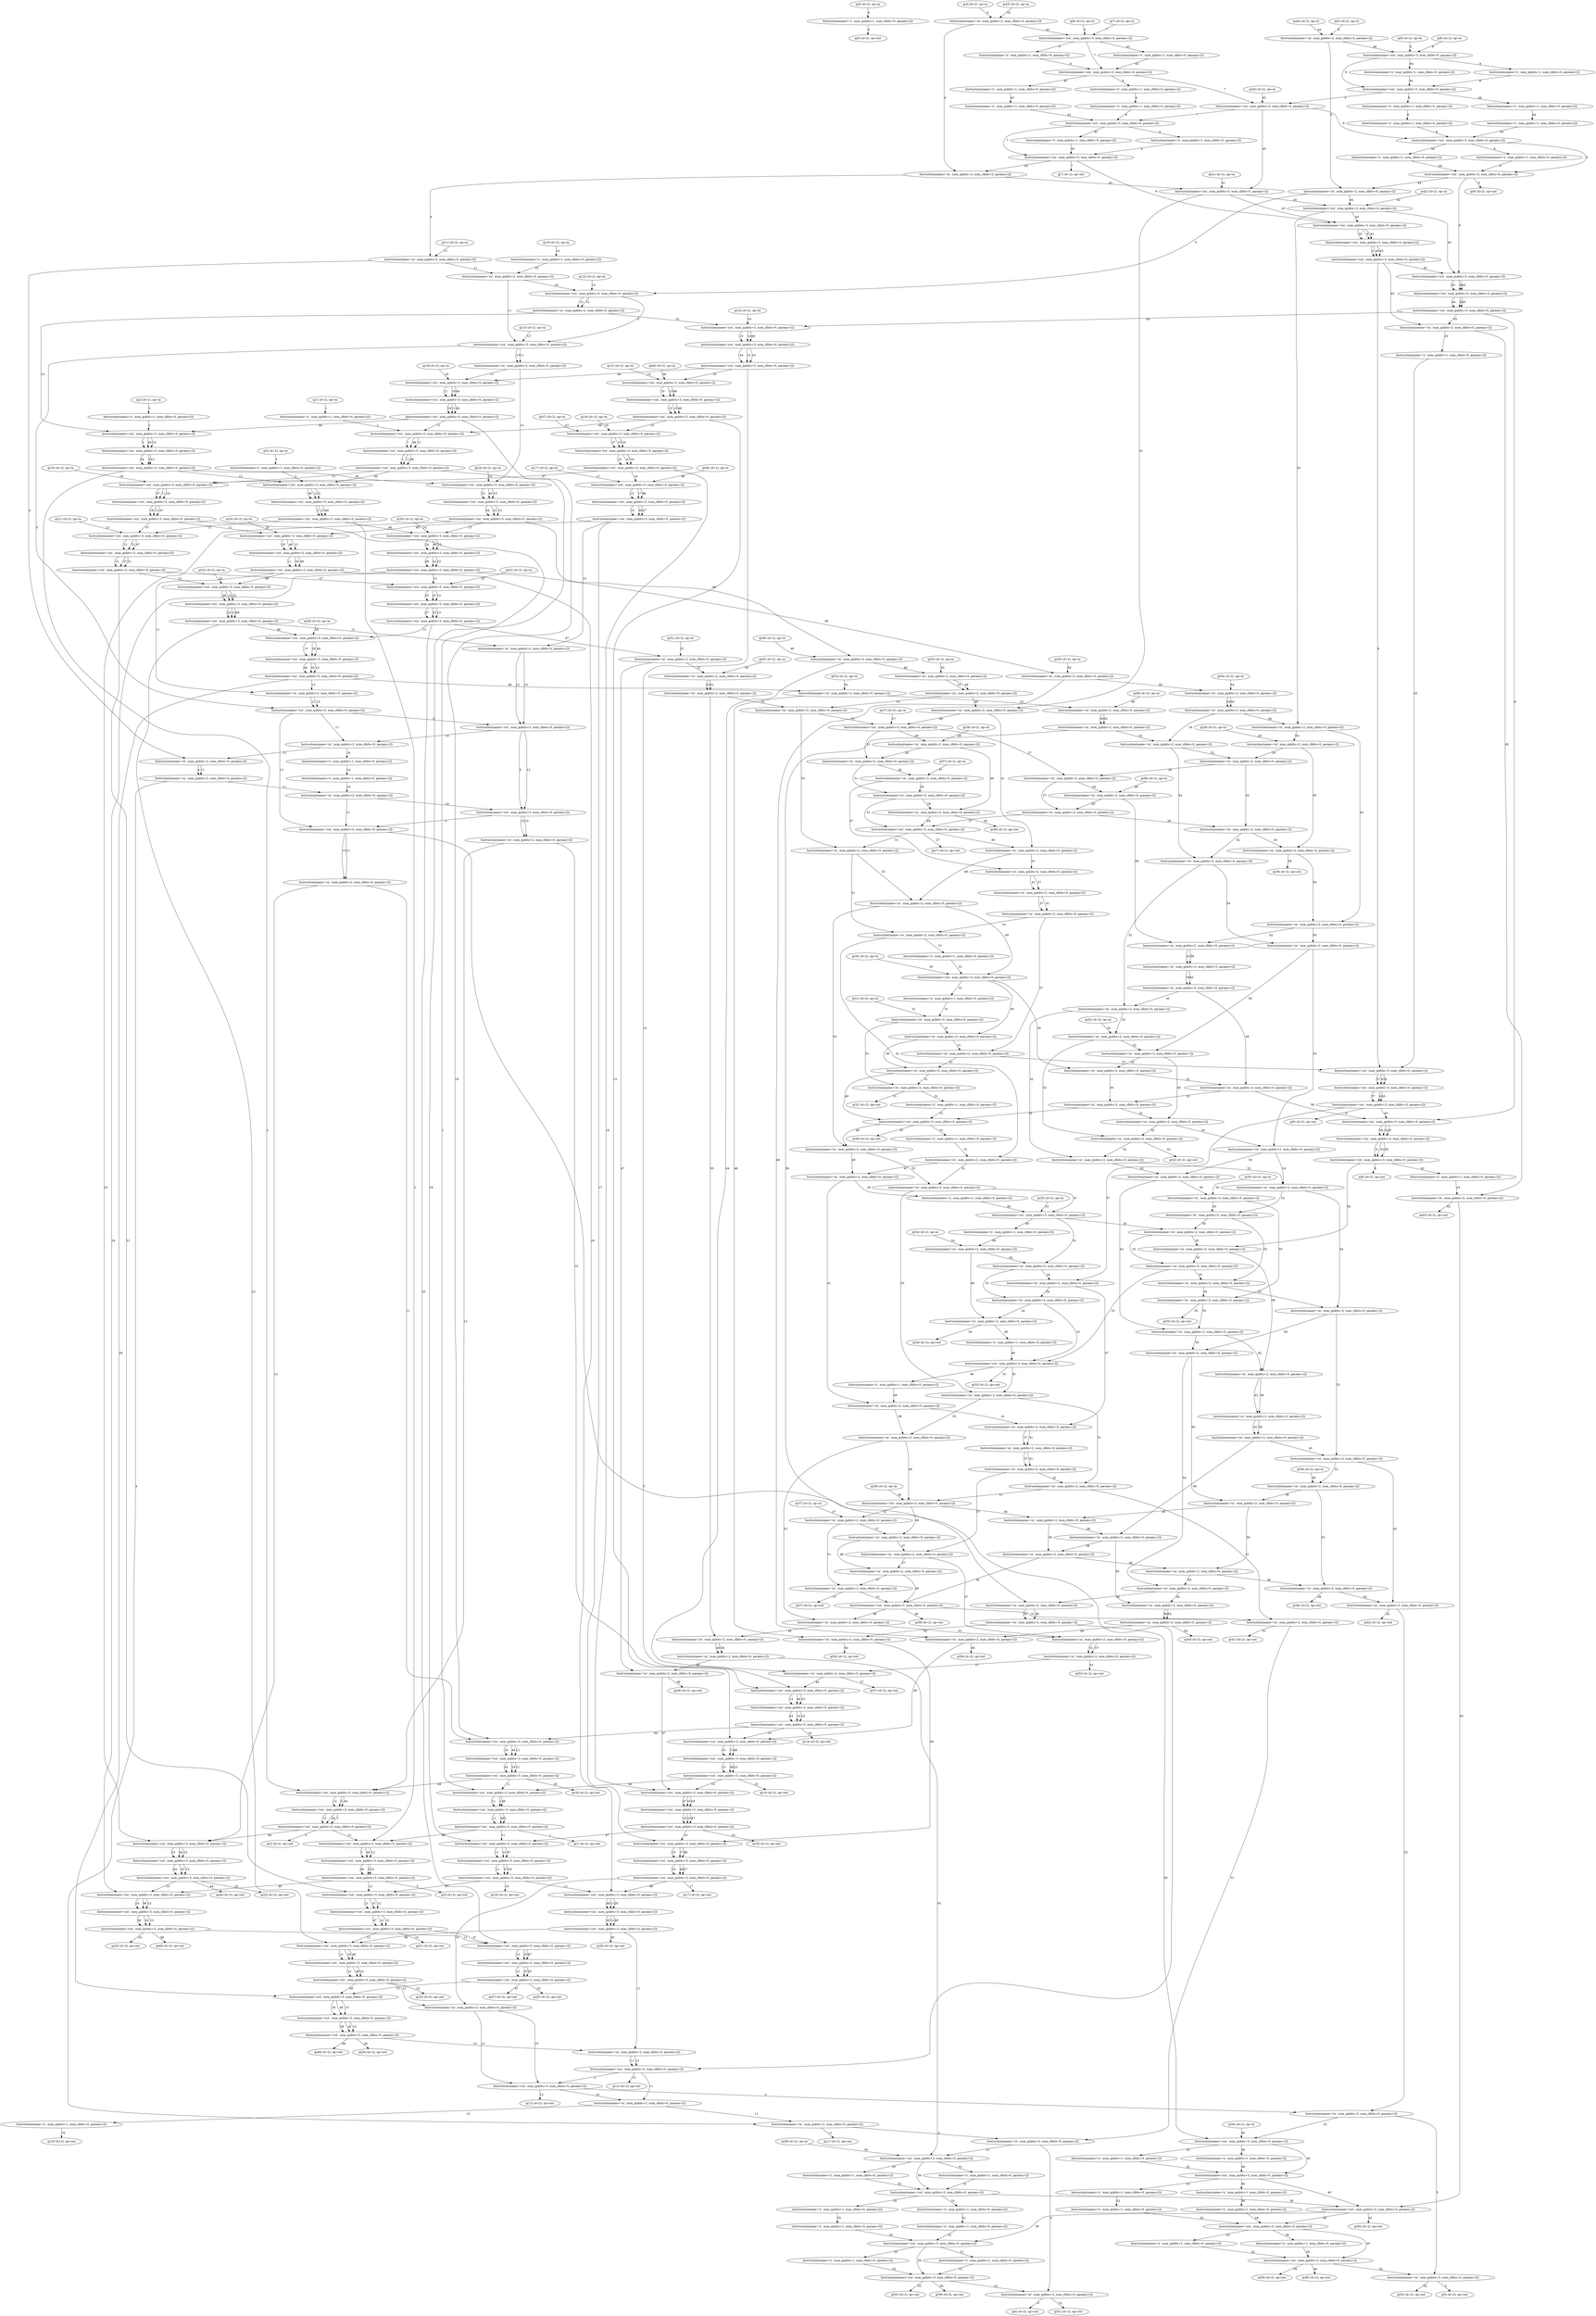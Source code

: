 digraph G {
0 [label="q(0) (d=2), op=in", qubits="0", matrix="None", ancilla=false];
1 [label="q(1) (d=2), op=in", qubits="1", matrix="None", ancilla=false];
2 [label="q(2) (d=2), op=in", qubits="2", matrix="None", ancilla=false];
3 [label="q(3) (d=2), op=in", qubits="3", matrix="None", ancilla=false];
4 [label="q(4) (d=2), op=in", qubits="4", matrix="None", ancilla=false];
5 [label="q(5) (d=2), op=in", qubits="5", matrix="None", ancilla=false];
6 [label="q(6) (d=2), op=in", qubits="6", matrix="None", ancilla=true];
7 [label="q(7) (d=2), op=in", qubits="7", matrix="None", ancilla=false];
8 [label="q(8) (d=2), op=in", qubits="8", matrix="None", ancilla=true];
9 [label="q(9) (d=2), op=in", qubits="9", matrix="None", ancilla=false];
10 [label="q(10) (d=2), op=in", qubits="10", matrix="None", ancilla=false];
11 [label="q(11) (d=2), op=in", qubits="11", matrix="None", ancilla=false];
12 [label="q(12) (d=2), op=in", qubits="12", matrix="None", ancilla=false];
13 [label="q(13) (d=2), op=in", qubits="13", matrix="None", ancilla=false];
14 [label="q(14) (d=2), op=in", qubits="14", matrix="None", ancilla=false];
15 [label="q(15) (d=2), op=in", qubits="15", matrix="None", ancilla=false];
16 [label="q(16) (d=2), op=in", qubits="16", matrix="None", ancilla=false];
17 [label="q(17) (d=2), op=in", qubits="17", matrix="None", ancilla=false];
18 [label="q(18) (d=2), op=in", qubits="18", matrix="None", ancilla=false];
19 [label="q(19) (d=2), op=in", qubits="19", matrix="None", ancilla=false];
20 [label="q(20) (d=2), op=in", qubits="20", matrix="None", ancilla=false];
21 [label="q(21) (d=2), op=in", qubits="21", matrix="None", ancilla=false];
22 [label="q(22) (d=2), op=in", qubits="22", matrix="None", ancilla=false];
23 [label="q(23) (d=2), op=in", qubits="23", matrix="None", ancilla=false];
24 [label="q(24) (d=2), op=in", qubits="24", matrix="None", ancilla=false];
25 [label="q(25) (d=2), op=in", qubits="25", matrix="None", ancilla=false];
26 [label="q(26) (d=2), op=in", qubits="26", matrix="None", ancilla=false];
27 [label="q(27) (d=2), op=in", qubits="27", matrix="None", ancilla=false];
28 [label="q(28) (d=2), op=in", qubits="28", matrix="None", ancilla=false];
29 [label="q(29) (d=2), op=in", qubits="29", matrix="None", ancilla=false];
30 [label="q(30) (d=2), op=in", qubits="30", matrix="None", ancilla=false];
31 [label="q(31) (d=2), op=in", qubits="31", matrix="None", ancilla=false];
32 [label="q(32) (d=2), op=in", qubits="32", matrix="None", ancilla=false];
33 [label="q(33) (d=2), op=in", qubits="33", matrix="None", ancilla=false];
34 [label="q(34) (d=2), op=in", qubits="34", matrix="None", ancilla=false];
35 [label="q(35) (d=2), op=in", qubits="35", matrix="None", ancilla=false];
36 [label="q(36) (d=2), op=in", qubits="36", matrix="None", ancilla=false];
37 [label="q(37) (d=2), op=in", qubits="37", matrix="None", ancilla=false];
38 [label="q(38) (d=2), op=in", qubits="38", matrix="None", ancilla=false];
39 [label="q(39) (d=2), op=in", qubits="39", matrix="None", ancilla=false];
40 [label="q(40) (d=2), op=in", qubits="40", matrix="None", ancilla=false];
41 [label="q(41) (d=2), op=in", qubits="41", matrix="None", ancilla=true];
42 [label="q(42) (d=2), op=in", qubits="42", matrix="None", ancilla=true];
43 [label="q(43) (d=2), op=in", qubits="43", matrix="None", ancilla=true];
44 [label="q(44) (d=2), op=in", qubits="44", matrix="None", ancilla=true];
45 [label="q(45) (d=2), op=in", qubits="45", matrix="None", ancilla=true];
46 [label="q(46) (d=2), op=in", qubits="46", matrix="None", ancilla=true];
47 [label="q(47) (d=2), op=in", qubits="47", matrix="None", ancilla=true];
48 [label="q(48) (d=2), op=in", qubits="48", matrix="None", ancilla=true];
49 [label="q(49) (d=2), op=in", qubits="49", matrix="None", ancilla=true];
50 [label="q(50) (d=2), op=in", qubits="50", matrix="None", ancilla=true];
51 [label="q(51) (d=2), op=in", qubits="51", matrix="None", ancilla=true];
52 [label="q(52) (d=2), op=in", qubits="52", matrix="None", ancilla=true];
53 [label="q(53) (d=2), op=in", qubits="53", matrix="None", ancilla=true];
54 [label="q(54) (d=2), op=in", qubits="54", matrix="None", ancilla=true];
55 [label="q(55) (d=2), op=in", qubits="55", matrix="None", ancilla=true];
56 [label="q(56) (d=2), op=in", qubits="56", matrix="None", ancilla=true];
57 [label="q(57) (d=2), op=in", qubits="57", matrix="None", ancilla=true];
58 [label="q(58) (d=2), op=in", qubits="58", matrix="None", ancilla=true];
59 [label="Instruction(name='x', num_qubits=1, num_clbits=0, params=[])", qubits="0", matrix="[[0, 1], [1, 0]]"];
60 [label="Instruction(name='x', num_qubits=1, num_clbits=0, params=[])", qubits="1", matrix="[[0, 1], [1, 0]]"];
61 [label="Instruction(name='x', num_qubits=1, num_clbits=0, params=[])", qubits="2", matrix="[[0, 1], [1, 0]]"];
62 [label="Instruction(name='x', num_qubits=1, num_clbits=0, params=[])", qubits="3", matrix="[[0, 1], [1, 0]]"];
63 [label="Instruction(name='x', num_qubits=1, num_clbits=0, params=[])", qubits="10", matrix="[[0, 1], [1, 0]]"];
64 [label="Instruction(name='cx', num_qubits=2, num_clbits=0, params=[])", qubits="4,43", matrix="[[0, 1], [1, 0]]"];
65 [label="Instruction(name='ccx', num_qubits=3, num_clbits=0, params=[])", qubits="43,6,7", matrix="[[0, 1], [1, 0]]"];
66 [label="Instruction(name='x', num_qubits=1, num_clbits=0, params=[])", qubits="43", matrix="[[0, 1], [1, 0]]"];
67 [label="Instruction(name='x', num_qubits=1, num_clbits=0, params=[])", qubits="6", matrix="[[0, 1], [1, 0]]"];
68 [label="Instruction(name='ccx', num_qubits=3, num_clbits=0, params=[])", qubits="43,6,7", matrix="[[0, 1], [1, 0]]"];
69 [label="Instruction(name='x', num_qubits=1, num_clbits=0, params=[])", qubits="43", matrix="[[0, 1], [1, 0]]"];
70 [label="Instruction(name='x', num_qubits=1, num_clbits=0, params=[])", qubits="43", matrix="[[0, 1], [1, 0]]"];
71 [label="Instruction(name='x', num_qubits=1, num_clbits=0, params=[])", qubits="6", matrix="[[0, 1], [1, 0]]"];
72 [label="Instruction(name='x', num_qubits=1, num_clbits=0, params=[])", qubits="6", matrix="[[0, 1], [1, 0]]"];
73 [label="Instruction(name='cx', num_qubits=2, num_clbits=0, params=[])", qubits="5,44", matrix="[[0, 1], [1, 0]]"];
74 [label="Instruction(name='ccx', num_qubits=3, num_clbits=0, params=[])", qubits="44,8,9", matrix="[[0, 1], [1, 0]]"];
75 [label="Instruction(name='x', num_qubits=1, num_clbits=0, params=[])", qubits="44", matrix="[[0, 1], [1, 0]]"];
76 [label="Instruction(name='x', num_qubits=1, num_clbits=0, params=[])", qubits="8", matrix="[[0, 1], [1, 0]]"];
77 [label="Instruction(name='ccx', num_qubits=3, num_clbits=0, params=[])", qubits="44,8,9", matrix="[[0, 1], [1, 0]]"];
78 [label="Instruction(name='x', num_qubits=1, num_clbits=0, params=[])", qubits="44", matrix="[[0, 1], [1, 0]]"];
79 [label="Instruction(name='x', num_qubits=1, num_clbits=0, params=[])", qubits="44", matrix="[[0, 1], [1, 0]]"];
80 [label="Instruction(name='x', num_qubits=1, num_clbits=0, params=[])", qubits="8", matrix="[[0, 1], [1, 0]]"];
81 [label="Instruction(name='x', num_qubits=1, num_clbits=0, params=[])", qubits="8", matrix="[[0, 1], [1, 0]]"];
82 [label="Instruction(name='ccx', num_qubits=3, num_clbits=0, params=[])", qubits="7,9,45", matrix="[[0, 1], [1, 0]]"];
83 [label="Instruction(name='ccx', num_qubits=3, num_clbits=0, params=[])", qubits="43,6,7", matrix="[[0, 1], [1, 0]]"];
84 [label="Instruction(name='x', num_qubits=1, num_clbits=0, params=[])", qubits="43", matrix="[[0, 1], [1, 0]]"];
85 [label="Instruction(name='ccx', num_qubits=3, num_clbits=0, params=[])", qubits="44,8,9", matrix="[[0, 1], [1, 0]]"];
86 [label="Instruction(name='x', num_qubits=1, num_clbits=0, params=[])", qubits="44", matrix="[[0, 1], [1, 0]]"];
87 [label="Instruction(name='x', num_qubits=1, num_clbits=0, params=[])", qubits="6", matrix="[[0, 1], [1, 0]]"];
88 [label="Instruction(name='ccx', num_qubits=3, num_clbits=0, params=[])", qubits="43,6,7", matrix="[[0, 1], [1, 0]]"];
89 [label="Instruction(name='cx', num_qubits=2, num_clbits=0, params=[])", qubits="4,43", matrix="[[0, 1], [1, 0]]"];
90 [label="Instruction(name='cx', num_qubits=2, num_clbits=0, params=[])", qubits="4,11", matrix="[[0, 1], [1, 0]]"];
91 [label="Instruction(name='cx', num_qubits=2, num_clbits=0, params=[])", qubits="11,10", matrix="[[0, 1], [1, 0]]"];
92 [label="Instruction(name='ccx', num_qubits=3, num_clbits=0, params=[])", qubits="45,41,43", matrix="[[0, 1], [1, 0]]"];
93 [label="Instruction(name='x', num_qubits=1, num_clbits=0, params=[])", qubits="8", matrix="[[0, 1], [1, 0]]"];
94 [label="Instruction(name='ccx', num_qubits=3, num_clbits=0, params=[])", qubits="44,8,9", matrix="[[0, 1], [1, 0]]"];
95 [label="Instruction(name='cx', num_qubits=2, num_clbits=0, params=[])", qubits="5,44", matrix="[[0, 1], [1, 0]]"];
96 [label="Instruction(name='ccx', num_qubits=3, num_clbits=0, params=[])", qubits="45,42,44", matrix="[[0, 1], [1, 0]]"];
97 [label="Instruction(name='ccx', num_qubits=3, num_clbits=0, params=[])", qubits="45,43,6", matrix="[[0, 1], [1, 0]]"];
98 [label="Instruction(name='ccx', num_qubits=3, num_clbits=0, params=[])", qubits="45,6,43", matrix="[[0, 1], [1, 0]]"];
99 [label="Instruction(name='ccx', num_qubits=3, num_clbits=0, params=[])", qubits="45,43,6", matrix="[[0, 1], [1, 0]]"];
100 [label="Instruction(name='ccx', num_qubits=3, num_clbits=0, params=[])", qubits="45,44,8", matrix="[[0, 1], [1, 0]]"];
101 [label="Instruction(name='ccx', num_qubits=3, num_clbits=0, params=[])", qubits="45,8,44", matrix="[[0, 1], [1, 0]]"];
102 [label="Instruction(name='ccx', num_qubits=3, num_clbits=0, params=[])", qubits="45,44,8", matrix="[[0, 1], [1, 0]]"];
103 [label="Instruction(name='cx', num_qubits=2, num_clbits=0, params=[])", qubits="45,43", matrix="[[0, 1], [1, 0]]"];
104 [label="Instruction(name='x', num_qubits=1, num_clbits=0, params=[])", qubits="43", matrix="[[0, 1], [1, 0]]"];
105 [label="Instruction(name='ccx', num_qubits=3, num_clbits=0, params=[])", qubits="5,10,12", matrix="[[0, 1], [1, 0]]"];
106 [label="Instruction(name='cx', num_qubits=2, num_clbits=0, params=[])", qubits="12,10", matrix="[[0, 1], [1, 0]]"];
107 [label="Instruction(name='ccx', num_qubits=3, num_clbits=0, params=[])", qubits="10,44,14", matrix="[[0, 1], [1, 0]]"];
108 [label="Instruction(name='ccx', num_qubits=3, num_clbits=0, params=[])", qubits="10,14,44", matrix="[[0, 1], [1, 0]]"];
109 [label="Instruction(name='ccx', num_qubits=3, num_clbits=0, params=[])", qubits="10,44,14", matrix="[[0, 1], [1, 0]]"];
110 [label="Instruction(name='ccx', num_qubits=3, num_clbits=0, params=[])", qubits="5,11,13", matrix="[[0, 1], [1, 0]]"];
111 [label="Instruction(name='cx', num_qubits=2, num_clbits=0, params=[])", qubits="13,11", matrix="[[0, 1], [1, 0]]"];
112 [label="Instruction(name='ccx', num_qubits=3, num_clbits=0, params=[])", qubits="11,44,18", matrix="[[0, 1], [1, 0]]"];
113 [label="Instruction(name='ccx', num_qubits=3, num_clbits=0, params=[])", qubits="11,18,44", matrix="[[0, 1], [1, 0]]"];
114 [label="Instruction(name='ccx', num_qubits=3, num_clbits=0, params=[])", qubits="11,44,18", matrix="[[0, 1], [1, 0]]"];
115 [label="Instruction(name='ccx', num_qubits=3, num_clbits=0, params=[])", qubits="12,44,2", matrix="[[0, 1], [1, 0]]"];
116 [label="Instruction(name='ccx', num_qubits=3, num_clbits=0, params=[])", qubits="12,2,44", matrix="[[0, 1], [1, 0]]"];
117 [label="Instruction(name='ccx', num_qubits=3, num_clbits=0, params=[])", qubits="12,44,2", matrix="[[0, 1], [1, 0]]"];
118 [label="Instruction(name='ccx', num_qubits=3, num_clbits=0, params=[])", qubits="13,44,23", matrix="[[0, 1], [1, 0]]"];
119 [label="Instruction(name='ccx', num_qubits=3, num_clbits=0, params=[])", qubits="13,23,44", matrix="[[0, 1], [1, 0]]"];
120 [label="Instruction(name='ccx', num_qubits=3, num_clbits=0, params=[])", qubits="13,44,23", matrix="[[0, 1], [1, 0]]"];
121 [label="Instruction(name='ccx', num_qubits=3, num_clbits=0, params=[])", qubits="10,46,15", matrix="[[0, 1], [1, 0]]"];
122 [label="Instruction(name='ccx', num_qubits=3, num_clbits=0, params=[])", qubits="10,15,46", matrix="[[0, 1], [1, 0]]"];
123 [label="Instruction(name='ccx', num_qubits=3, num_clbits=0, params=[])", qubits="10,46,15", matrix="[[0, 1], [1, 0]]"];
124 [label="Instruction(name='ccx', num_qubits=3, num_clbits=0, params=[])", qubits="11,46,1", matrix="[[0, 1], [1, 0]]"];
125 [label="Instruction(name='ccx', num_qubits=3, num_clbits=0, params=[])", qubits="11,1,46", matrix="[[0, 1], [1, 0]]"];
126 [label="Instruction(name='ccx', num_qubits=3, num_clbits=0, params=[])", qubits="11,46,1", matrix="[[0, 1], [1, 0]]"];
127 [label="Instruction(name='ccx', num_qubits=3, num_clbits=0, params=[])", qubits="12,46,3", matrix="[[0, 1], [1, 0]]"];
128 [label="Instruction(name='ccx', num_qubits=3, num_clbits=0, params=[])", qubits="12,3,46", matrix="[[0, 1], [1, 0]]"];
129 [label="Instruction(name='ccx', num_qubits=3, num_clbits=0, params=[])", qubits="12,46,3", matrix="[[0, 1], [1, 0]]"];
130 [label="Instruction(name='ccx', num_qubits=3, num_clbits=0, params=[])", qubits="13,46,24", matrix="[[0, 1], [1, 0]]"];
131 [label="Instruction(name='ccx', num_qubits=3, num_clbits=0, params=[])", qubits="13,24,46", matrix="[[0, 1], [1, 0]]"];
132 [label="Instruction(name='ccx', num_qubits=3, num_clbits=0, params=[])", qubits="13,46,24", matrix="[[0, 1], [1, 0]]"];
133 [label="Instruction(name='ccx', num_qubits=3, num_clbits=0, params=[])", qubits="10,47,16", matrix="[[0, 1], [1, 0]]"];
134 [label="Instruction(name='ccx', num_qubits=3, num_clbits=0, params=[])", qubits="10,16,47", matrix="[[0, 1], [1, 0]]"];
135 [label="Instruction(name='ccx', num_qubits=3, num_clbits=0, params=[])", qubits="10,47,16", matrix="[[0, 1], [1, 0]]"];
136 [label="Instruction(name='ccx', num_qubits=3, num_clbits=0, params=[])", qubits="11,47,19", matrix="[[0, 1], [1, 0]]"];
137 [label="Instruction(name='ccx', num_qubits=3, num_clbits=0, params=[])", qubits="11,19,47", matrix="[[0, 1], [1, 0]]"];
138 [label="Instruction(name='ccx', num_qubits=3, num_clbits=0, params=[])", qubits="11,47,19", matrix="[[0, 1], [1, 0]]"];
139 [label="Instruction(name='ccx', num_qubits=3, num_clbits=0, params=[])", qubits="12,47,21", matrix="[[0, 1], [1, 0]]"];
140 [label="Instruction(name='ccx', num_qubits=3, num_clbits=0, params=[])", qubits="12,21,47", matrix="[[0, 1], [1, 0]]"];
141 [label="Instruction(name='ccx', num_qubits=3, num_clbits=0, params=[])", qubits="12,47,21", matrix="[[0, 1], [1, 0]]"];
142 [label="Instruction(name='ccx', num_qubits=3, num_clbits=0, params=[])", qubits="13,47,25", matrix="[[0, 1], [1, 0]]"];
143 [label="Instruction(name='ccx', num_qubits=3, num_clbits=0, params=[])", qubits="13,25,47", matrix="[[0, 1], [1, 0]]"];
144 [label="Instruction(name='ccx', num_qubits=3, num_clbits=0, params=[])", qubits="13,47,25", matrix="[[0, 1], [1, 0]]"];
145 [label="Instruction(name='ccx', num_qubits=3, num_clbits=0, params=[])", qubits="10,48,17", matrix="[[0, 1], [1, 0]]"];
146 [label="Instruction(name='ccx', num_qubits=3, num_clbits=0, params=[])", qubits="10,17,48", matrix="[[0, 1], [1, 0]]"];
147 [label="Instruction(name='ccx', num_qubits=3, num_clbits=0, params=[])", qubits="10,48,17", matrix="[[0, 1], [1, 0]]"];
148 [label="Instruction(name='ccx', num_qubits=3, num_clbits=0, params=[])", qubits="11,48,20", matrix="[[0, 1], [1, 0]]"];
149 [label="Instruction(name='ccx', num_qubits=3, num_clbits=0, params=[])", qubits="11,20,48", matrix="[[0, 1], [1, 0]]"];
150 [label="Instruction(name='ccx', num_qubits=3, num_clbits=0, params=[])", qubits="11,48,20", matrix="[[0, 1], [1, 0]]"];
151 [label="Instruction(name='ccx', num_qubits=3, num_clbits=0, params=[])", qubits="12,48,22", matrix="[[0, 1], [1, 0]]"];
152 [label="Instruction(name='ccx', num_qubits=3, num_clbits=0, params=[])", qubits="12,22,48", matrix="[[0, 1], [1, 0]]"];
153 [label="Instruction(name='ccx', num_qubits=3, num_clbits=0, params=[])", qubits="12,48,22", matrix="[[0, 1], [1, 0]]"];
154 [label="Instruction(name='cx', num_qubits=2, num_clbits=0, params=[])", qubits="12,10", matrix="[[0, 1], [1, 0]]"];
155 [label="Instruction(name='ccx', num_qubits=3, num_clbits=0, params=[])", qubits="13,48,26", matrix="[[0, 1], [1, 0]]"];
156 [label="Instruction(name='ccx', num_qubits=3, num_clbits=0, params=[])", qubits="13,26,48", matrix="[[0, 1], [1, 0]]"];
157 [label="Instruction(name='ccx', num_qubits=3, num_clbits=0, params=[])", qubits="13,48,26", matrix="[[0, 1], [1, 0]]"];
158 [label="Instruction(name='cx', num_qubits=2, num_clbits=0, params=[])", qubits="13,11", matrix="[[0, 1], [1, 0]]"];
159 [label="Instruction(name='ccx', num_qubits=3, num_clbits=0, params=[])", qubits="5,11,13", matrix="[[0, 1], [1, 0]]"];
160 [label="Instruction(name='ccx', num_qubits=3, num_clbits=0, params=[])", qubits="5,10,12", matrix="[[0, 1], [1, 0]]"];
161 [label="Instruction(name='cx', num_qubits=2, num_clbits=0, params=[])", qubits="11,10", matrix="[[0, 1], [1, 0]]"];
162 [label="Instruction(name='x', num_qubits=1, num_clbits=0, params=[])", qubits="10", matrix="[[0, 1], [1, 0]]"];
163 [label="Instruction(name='x', num_qubits=1, num_clbits=0, params=[])", qubits="10", matrix="[[0, 1], [1, 0]]"];
164 [label="Instruction(name='cx', num_qubits=2, num_clbits=0, params=[])", qubits="4,11", matrix="[[0, 1], [1, 0]]"];
165 [label="Instruction(name='cx', num_qubits=2, num_clbits=0, params=[])", qubits="4,11", matrix="[[0, 1], [1, 0]]"];
166 [label="Instruction(name='cx', num_qubits=2, num_clbits=0, params=[])", qubits="11,10", matrix="[[0, 1], [1, 0]]"];
167 [label="Instruction(name='ccx', num_qubits=3, num_clbits=0, params=[])", qubits="5,10,12", matrix="[[0, 1], [1, 0]]"];
168 [label="Instruction(name='cx', num_qubits=2, num_clbits=0, params=[])", qubits="12,10", matrix="[[0, 1], [1, 0]]"];
169 [label="Instruction(name='ccx', num_qubits=3, num_clbits=0, params=[])", qubits="5,11,13", matrix="[[0, 1], [1, 0]]"];
170 [label="Instruction(name='cx', num_qubits=2, num_clbits=0, params=[])", qubits="13,11", matrix="[[0, 1], [1, 0]]"];
171 [label="Instruction(name='cx', num_qubits=2, num_clbits=0, params=[])", qubits="44,49", matrix="[[0, 1], [1, 0]]"];
172 [label="Instruction(name='cx', num_qubits=2, num_clbits=0, params=[])", qubits="46,50", matrix="[[0, 1], [1, 0]]"];
173 [label="Instruction(name='cx', num_qubits=2, num_clbits=0, params=[])", qubits="47,51", matrix="[[0, 1], [1, 0]]"];
174 [label="Instruction(name='cx', num_qubits=2, num_clbits=0, params=[])", qubits="48,52", matrix="[[0, 1], [1, 0]]"];
175 [label="Instruction(name='cx', num_qubits=2, num_clbits=0, params=[])", qubits="49,53", matrix="[[0, 1], [1, 0]]"];
176 [label="Instruction(name='cx', num_qubits=2, num_clbits=0, params=[])", qubits="53,49", matrix="[[0, 1], [1, 0]]"];
177 [label="Instruction(name='cx', num_qubits=2, num_clbits=0, params=[])", qubits="41,49", matrix="[[0, 1], [1, 0]]"];
178 [label="Instruction(name='cx', num_qubits=2, num_clbits=0, params=[])", qubits="50,54", matrix="[[0, 1], [1, 0]]"];
179 [label="Instruction(name='cx', num_qubits=2, num_clbits=0, params=[])", qubits="54,50", matrix="[[0, 1], [1, 0]]"];
180 [label="Instruction(name='cx', num_qubits=2, num_clbits=0, params=[])", qubits="42,50", matrix="[[0, 1], [1, 0]]"];
181 [label="Instruction(name='cx', num_qubits=2, num_clbits=0, params=[])", qubits="50,29", matrix="[[0, 1], [1, 0]]"];
182 [label="Instruction(name='cx', num_qubits=2, num_clbits=0, params=[])", qubits="51,55", matrix="[[0, 1], [1, 0]]"];
183 [label="Instruction(name='cx', num_qubits=2, num_clbits=0, params=[])", qubits="55,51", matrix="[[0, 1], [1, 0]]"];
184 [label="Instruction(name='cx', num_qubits=2, num_clbits=0, params=[])", qubits="53,51", matrix="[[0, 1], [1, 0]]"];
185 [label="Instruction(name='ccx', num_qubits=3, num_clbits=0, params=[])", qubits="49,51,27", matrix="[[0, 1], [1, 0]]"];
186 [label="Instruction(name='cx', num_qubits=2, num_clbits=0, params=[])", qubits="49,28", matrix="[[0, 1], [1, 0]]"];
187 [label="Instruction(name='cx', num_qubits=2, num_clbits=0, params=[])", qubits="51,28", matrix="[[0, 1], [1, 0]]"];
188 [label="Instruction(name='cx', num_qubits=2, num_clbits=0, params=[])", qubits="52,56", matrix="[[0, 1], [1, 0]]"];
189 [label="Instruction(name='cx', num_qubits=2, num_clbits=0, params=[])", qubits="56,52", matrix="[[0, 1], [1, 0]]"];
190 [label="Instruction(name='cx', num_qubits=2, num_clbits=0, params=[])", qubits="54,52", matrix="[[0, 1], [1, 0]]"];
191 [label="Instruction(name='cx', num_qubits=2, num_clbits=0, params=[])", qubits="52,29", matrix="[[0, 1], [1, 0]]"];
192 [label="Instruction(name='cx', num_qubits=2, num_clbits=0, params=[])", qubits="27,29", matrix="[[0, 1], [1, 0]]"];
193 [label="Instruction(name='cx', num_qubits=2, num_clbits=0, params=[])", qubits="28,57", matrix="[[0, 1], [1, 0]]"];
194 [label="Instruction(name='cx', num_qubits=2, num_clbits=0, params=[])", qubits="51,28", matrix="[[0, 1], [1, 0]]"];
195 [label="Instruction(name='cx', num_qubits=2, num_clbits=0, params=[])", qubits="49,28", matrix="[[0, 1], [1, 0]]"];
196 [label="Instruction(name='cx', num_qubits=2, num_clbits=0, params=[])", qubits="29,58", matrix="[[0, 1], [1, 0]]"];
197 [label="Instruction(name='cx', num_qubits=2, num_clbits=0, params=[])", qubits="27,29", matrix="[[0, 1], [1, 0]]"];
198 [label="Instruction(name='ccx', num_qubits=3, num_clbits=0, params=[])", qubits="49,51,27", matrix="[[0, 1], [1, 0]]"];
199 [label="Instruction(name='cx', num_qubits=2, num_clbits=0, params=[])", qubits="41,49", matrix="[[0, 1], [1, 0]]"];
200 [label="Instruction(name='cx', num_qubits=2, num_clbits=0, params=[])", qubits="52,29", matrix="[[0, 1], [1, 0]]"];
201 [label="Instruction(name='cx', num_qubits=2, num_clbits=0, params=[])", qubits="50,29", matrix="[[0, 1], [1, 0]]"];
202 [label="Instruction(name='cx', num_qubits=2, num_clbits=0, params=[])", qubits="42,50", matrix="[[0, 1], [1, 0]]"];
203 [label="Instruction(name='cx', num_qubits=2, num_clbits=0, params=[])", qubits="53,51", matrix="[[0, 1], [1, 0]]"];
204 [label="Instruction(name='cx', num_qubits=2, num_clbits=0, params=[])", qubits="53,49", matrix="[[0, 1], [1, 0]]"];
205 [label="Instruction(name='cx', num_qubits=2, num_clbits=0, params=[])", qubits="54,52", matrix="[[0, 1], [1, 0]]"];
206 [label="Instruction(name='cx', num_qubits=2, num_clbits=0, params=[])", qubits="54,50", matrix="[[0, 1], [1, 0]]"];
207 [label="Instruction(name='cx', num_qubits=2, num_clbits=0, params=[])", qubits="57,41", matrix="[[0, 1], [1, 0]]"];
208 [label="Instruction(name='cx', num_qubits=2, num_clbits=0, params=[])", qubits="41,57", matrix="[[0, 1], [1, 0]]"];
209 [label="Instruction(name='cx', num_qubits=2, num_clbits=0, params=[])", qubits="57,41", matrix="[[0, 1], [1, 0]]"];
210 [label="Instruction(name='cx', num_qubits=2, num_clbits=0, params=[])", qubits="41,51", matrix="[[0, 1], [1, 0]]"];
211 [label="Instruction(name='x', num_qubits=1, num_clbits=0, params=[])", qubits="51", matrix="[[0, 1], [1, 0]]"];
212 [label="Instruction(name='ccx', num_qubits=3, num_clbits=0, params=[])", qubits="51,49,30", matrix="[[0, 1], [1, 0]]"];
213 [label="Instruction(name='x', num_qubits=1, num_clbits=0, params=[])", qubits="51", matrix="[[0, 1], [1, 0]]"];
214 [label="Instruction(name='cx', num_qubits=2, num_clbits=0, params=[])", qubits="51,31", matrix="[[0, 1], [1, 0]]"];
215 [label="Instruction(name='cx', num_qubits=2, num_clbits=0, params=[])", qubits="49,31", matrix="[[0, 1], [1, 0]]"];
216 [label="Instruction(name='cx', num_qubits=2, num_clbits=0, params=[])", qubits="31,57", matrix="[[0, 1], [1, 0]]"];
217 [label="Instruction(name='ccx', num_qubits=3, num_clbits=0, params=[])", qubits="43,57,6", matrix="[[0, 1], [1, 0]]"];
218 [label="Instruction(name='ccx', num_qubits=3, num_clbits=0, params=[])", qubits="43,6,57", matrix="[[0, 1], [1, 0]]"];
219 [label="Instruction(name='ccx', num_qubits=3, num_clbits=0, params=[])", qubits="43,57,6", matrix="[[0, 1], [1, 0]]"];
220 [label="Instruction(name='cx', num_qubits=2, num_clbits=0, params=[])", qubits="49,31", matrix="[[0, 1], [1, 0]]"];
221 [label="Instruction(name='cx', num_qubits=2, num_clbits=0, params=[])", qubits="51,31", matrix="[[0, 1], [1, 0]]"];
222 [label="Instruction(name='x', num_qubits=1, num_clbits=0, params=[])", qubits="51", matrix="[[0, 1], [1, 0]]"];
223 [label="Instruction(name='cx', num_qubits=2, num_clbits=0, params=[])", qubits="58,42", matrix="[[0, 1], [1, 0]]"];
224 [label="Instruction(name='cx', num_qubits=2, num_clbits=0, params=[])", qubits="42,58", matrix="[[0, 1], [1, 0]]"];
225 [label="Instruction(name='cx', num_qubits=2, num_clbits=0, params=[])", qubits="58,42", matrix="[[0, 1], [1, 0]]"];
226 [label="Instruction(name='cx', num_qubits=2, num_clbits=0, params=[])", qubits="42,52", matrix="[[0, 1], [1, 0]]"];
227 [label="Instruction(name='cx', num_qubits=2, num_clbits=0, params=[])", qubits="52,32", matrix="[[0, 1], [1, 0]]"];
228 [label="Instruction(name='cx', num_qubits=2, num_clbits=0, params=[])", qubits="50,32", matrix="[[0, 1], [1, 0]]"];
229 [label="Instruction(name='cx', num_qubits=2, num_clbits=0, params=[])", qubits="30,32", matrix="[[0, 1], [1, 0]]"];
230 [label="Instruction(name='cx', num_qubits=2, num_clbits=0, params=[])", qubits="32,58", matrix="[[0, 1], [1, 0]]"];
231 [label="Instruction(name='cx', num_qubits=2, num_clbits=0, params=[])", qubits="30,32", matrix="[[0, 1], [1, 0]]"];
232 [label="Instruction(name='ccx', num_qubits=3, num_clbits=0, params=[])", qubits="43,58,8", matrix="[[0, 1], [1, 0]]"];
233 [label="Instruction(name='ccx', num_qubits=3, num_clbits=0, params=[])", qubits="43,8,58", matrix="[[0, 1], [1, 0]]"];
234 [label="Instruction(name='ccx', num_qubits=3, num_clbits=0, params=[])", qubits="43,58,8", matrix="[[0, 1], [1, 0]]"];
235 [label="Instruction(name='x', num_qubits=1, num_clbits=0, params=[])", qubits="43", matrix="[[0, 1], [1, 0]]"];
236 [label="Instruction(name='cx', num_qubits=2, num_clbits=0, params=[])", qubits="45,43", matrix="[[0, 1], [1, 0]]"];
237 [label="Instruction(name='cx', num_qubits=2, num_clbits=0, params=[])", qubits="50,32", matrix="[[0, 1], [1, 0]]"];
238 [label="Instruction(name='ccx', num_qubits=3, num_clbits=0, params=[])", qubits="51,49,30", matrix="[[0, 1], [1, 0]]"];
239 [label="Instruction(name='x', num_qubits=1, num_clbits=0, params=[])", qubits="51", matrix="[[0, 1], [1, 0]]"];
240 [label="Instruction(name='cx', num_qubits=2, num_clbits=0, params=[])", qubits="41,51", matrix="[[0, 1], [1, 0]]"];
241 [label="Instruction(name='cx', num_qubits=2, num_clbits=0, params=[])", qubits="52,32", matrix="[[0, 1], [1, 0]]"];
242 [label="Instruction(name='cx', num_qubits=2, num_clbits=0, params=[])", qubits="42,52", matrix="[[0, 1], [1, 0]]"];
243 [label="Instruction(name='cx', num_qubits=2, num_clbits=0, params=[])", qubits="53,49", matrix="[[0, 1], [1, 0]]"];
244 [label="Instruction(name='cx', num_qubits=2, num_clbits=0, params=[])", qubits="41,49", matrix="[[0, 1], [1, 0]]"];
245 [label="Instruction(name='x', num_qubits=1, num_clbits=0, params=[])", qubits="49", matrix="[[0, 1], [1, 0]]"];
246 [label="Instruction(name='cx', num_qubits=2, num_clbits=0, params=[])", qubits="53,51", matrix="[[0, 1], [1, 0]]"];
247 [label="Instruction(name='ccx', num_qubits=3, num_clbits=0, params=[])", qubits="49,51,33", matrix="[[0, 1], [1, 0]]"];
248 [label="Instruction(name='x', num_qubits=1, num_clbits=0, params=[])", qubits="49", matrix="[[0, 1], [1, 0]]"];
249 [label="Instruction(name='cx', num_qubits=2, num_clbits=0, params=[])", qubits="49,34", matrix="[[0, 1], [1, 0]]"];
250 [label="Instruction(name='cx', num_qubits=2, num_clbits=0, params=[])", qubits="51,34", matrix="[[0, 1], [1, 0]]"];
251 [label="Instruction(name='cx', num_qubits=2, num_clbits=0, params=[])", qubits="34,57", matrix="[[0, 1], [1, 0]]"];
252 [label="Instruction(name='cx', num_qubits=2, num_clbits=0, params=[])", qubits="51,34", matrix="[[0, 1], [1, 0]]"];
253 [label="Instruction(name='cx', num_qubits=2, num_clbits=0, params=[])", qubits="49,34", matrix="[[0, 1], [1, 0]]"];
254 [label="Instruction(name='x', num_qubits=1, num_clbits=0, params=[])", qubits="49", matrix="[[0, 1], [1, 0]]"];
255 [label="Instruction(name='cx', num_qubits=2, num_clbits=0, params=[])", qubits="54,50", matrix="[[0, 1], [1, 0]]"];
256 [label="Instruction(name='cx', num_qubits=2, num_clbits=0, params=[])", qubits="42,50", matrix="[[0, 1], [1, 0]]"];
257 [label="Instruction(name='cx', num_qubits=2, num_clbits=0, params=[])", qubits="50,35", matrix="[[0, 1], [1, 0]]"];
258 [label="Instruction(name='cx', num_qubits=2, num_clbits=0, params=[])", qubits="54,52", matrix="[[0, 1], [1, 0]]"];
259 [label="Instruction(name='cx', num_qubits=2, num_clbits=0, params=[])", qubits="52,35", matrix="[[0, 1], [1, 0]]"];
260 [label="Instruction(name='cx', num_qubits=2, num_clbits=0, params=[])", qubits="33,35", matrix="[[0, 1], [1, 0]]"];
261 [label="Instruction(name='cx', num_qubits=2, num_clbits=0, params=[])", qubits="35,58", matrix="[[0, 1], [1, 0]]"];
262 [label="Instruction(name='cx', num_qubits=2, num_clbits=0, params=[])", qubits="33,35", matrix="[[0, 1], [1, 0]]"];
263 [label="Instruction(name='ccx', num_qubits=3, num_clbits=0, params=[])", qubits="49,51,33", matrix="[[0, 1], [1, 0]]"];
264 [label="Instruction(name='x', num_qubits=1, num_clbits=0, params=[])", qubits="49", matrix="[[0, 1], [1, 0]]"];
265 [label="Instruction(name='cx', num_qubits=2, num_clbits=0, params=[])", qubits="41,49", matrix="[[0, 1], [1, 0]]"];
266 [label="Instruction(name='cx', num_qubits=2, num_clbits=0, params=[])", qubits="52,35", matrix="[[0, 1], [1, 0]]"];
267 [label="Instruction(name='cx', num_qubits=2, num_clbits=0, params=[])", qubits="50,35", matrix="[[0, 1], [1, 0]]"];
268 [label="Instruction(name='cx', num_qubits=2, num_clbits=0, params=[])", qubits="42,50", matrix="[[0, 1], [1, 0]]"];
269 [label="Instruction(name='cx', num_qubits=2, num_clbits=0, params=[])", qubits="53,51", matrix="[[0, 1], [1, 0]]"];
270 [label="Instruction(name='cx', num_qubits=2, num_clbits=0, params=[])", qubits="53,49", matrix="[[0, 1], [1, 0]]"];
271 [label="Instruction(name='cx', num_qubits=2, num_clbits=0, params=[])", qubits="54,52", matrix="[[0, 1], [1, 0]]"];
272 [label="Instruction(name='cx', num_qubits=2, num_clbits=0, params=[])", qubits="54,50", matrix="[[0, 1], [1, 0]]"];
273 [label="Instruction(name='cx', num_qubits=2, num_clbits=0, params=[])", qubits="57,41", matrix="[[0, 1], [1, 0]]"];
274 [label="Instruction(name='cx', num_qubits=2, num_clbits=0, params=[])", qubits="41,57", matrix="[[0, 1], [1, 0]]"];
275 [label="Instruction(name='cx', num_qubits=2, num_clbits=0, params=[])", qubits="57,41", matrix="[[0, 1], [1, 0]]"];
276 [label="Instruction(name='cx', num_qubits=2, num_clbits=0, params=[])", qubits="41,51", matrix="[[0, 1], [1, 0]]"];
277 [label="Instruction(name='ccx', num_qubits=3, num_clbits=0, params=[])", qubits="51,49,36", matrix="[[0, 1], [1, 0]]"];
278 [label="Instruction(name='cx', num_qubits=2, num_clbits=0, params=[])", qubits="51,37", matrix="[[0, 1], [1, 0]]"];
279 [label="Instruction(name='cx', num_qubits=2, num_clbits=0, params=[])", qubits="49,37", matrix="[[0, 1], [1, 0]]"];
280 [label="Instruction(name='cx', num_qubits=2, num_clbits=0, params=[])", qubits="37,57", matrix="[[0, 1], [1, 0]]"];
281 [label="Instruction(name='cx', num_qubits=2, num_clbits=0, params=[])", qubits="49,37", matrix="[[0, 1], [1, 0]]"];
282 [label="Instruction(name='cx', num_qubits=2, num_clbits=0, params=[])", qubits="51,37", matrix="[[0, 1], [1, 0]]"];
283 [label="Instruction(name='cx', num_qubits=2, num_clbits=0, params=[])", qubits="58,42", matrix="[[0, 1], [1, 0]]"];
284 [label="Instruction(name='cx', num_qubits=2, num_clbits=0, params=[])", qubits="42,58", matrix="[[0, 1], [1, 0]]"];
285 [label="Instruction(name='cx', num_qubits=2, num_clbits=0, params=[])", qubits="58,42", matrix="[[0, 1], [1, 0]]"];
286 [label="Instruction(name='cx', num_qubits=2, num_clbits=0, params=[])", qubits="42,52", matrix="[[0, 1], [1, 0]]"];
287 [label="Instruction(name='cx', num_qubits=2, num_clbits=0, params=[])", qubits="52,38", matrix="[[0, 1], [1, 0]]"];
288 [label="Instruction(name='cx', num_qubits=2, num_clbits=0, params=[])", qubits="50,38", matrix="[[0, 1], [1, 0]]"];
289 [label="Instruction(name='cx', num_qubits=2, num_clbits=0, params=[])", qubits="36,38", matrix="[[0, 1], [1, 0]]"];
290 [label="Instruction(name='cx', num_qubits=2, num_clbits=0, params=[])", qubits="38,58", matrix="[[0, 1], [1, 0]]"];
291 [label="Instruction(name='cx', num_qubits=2, num_clbits=0, params=[])", qubits="36,38", matrix="[[0, 1], [1, 0]]"];
292 [label="Instruction(name='cx', num_qubits=2, num_clbits=0, params=[])", qubits="50,38", matrix="[[0, 1], [1, 0]]"];
293 [label="Instruction(name='ccx', num_qubits=3, num_clbits=0, params=[])", qubits="51,49,36", matrix="[[0, 1], [1, 0]]"];
294 [label="Instruction(name='cx', num_qubits=2, num_clbits=0, params=[])", qubits="41,51", matrix="[[0, 1], [1, 0]]"];
295 [label="Instruction(name='cx', num_qubits=2, num_clbits=0, params=[])", qubits="52,38", matrix="[[0, 1], [1, 0]]"];
296 [label="Instruction(name='cx', num_qubits=2, num_clbits=0, params=[])", qubits="42,52", matrix="[[0, 1], [1, 0]]"];
297 [label="Instruction(name='cx', num_qubits=2, num_clbits=0, params=[])", qubits="53,49", matrix="[[0, 1], [1, 0]]"];
298 [label="Instruction(name='cx', num_qubits=2, num_clbits=0, params=[])", qubits="53,57", matrix="[[0, 1], [1, 0]]"];
299 [label="Instruction(name='cx', num_qubits=2, num_clbits=0, params=[])", qubits="54,50", matrix="[[0, 1], [1, 0]]"];
300 [label="Instruction(name='cx', num_qubits=2, num_clbits=0, params=[])", qubits="54,58", matrix="[[0, 1], [1, 0]]"];
301 [label="Instruction(name='cx', num_qubits=2, num_clbits=0, params=[])", qubits="55,49", matrix="[[0, 1], [1, 0]]"];
302 [label="Instruction(name='cx', num_qubits=2, num_clbits=0, params=[])", qubits="49,55", matrix="[[0, 1], [1, 0]]"];
303 [label="Instruction(name='cx', num_qubits=2, num_clbits=0, params=[])", qubits="47,49", matrix="[[0, 1], [1, 0]]"];
304 [label="Instruction(name='cx', num_qubits=2, num_clbits=0, params=[])", qubits="56,50", matrix="[[0, 1], [1, 0]]"];
305 [label="Instruction(name='cx', num_qubits=2, num_clbits=0, params=[])", qubits="50,56", matrix="[[0, 1], [1, 0]]"];
306 [label="Instruction(name='cx', num_qubits=2, num_clbits=0, params=[])", qubits="48,50", matrix="[[0, 1], [1, 0]]"];
307 [label="Instruction(name='cx', num_qubits=2, num_clbits=0, params=[])", qubits="57,53", matrix="[[0, 1], [1, 0]]"];
308 [label="Instruction(name='cx', num_qubits=2, num_clbits=0, params=[])", qubits="44,57", matrix="[[0, 1], [1, 0]]"];
309 [label="Instruction(name='ccx', num_qubits=3, num_clbits=0, params=[])", qubits="10,44,14", matrix="[[0, 1], [1, 0]]"];
310 [label="Instruction(name='ccx', num_qubits=3, num_clbits=0, params=[])", qubits="10,14,44", matrix="[[0, 1], [1, 0]]"];
311 [label="Instruction(name='ccx', num_qubits=3, num_clbits=0, params=[])", qubits="10,44,14", matrix="[[0, 1], [1, 0]]"];
312 [label="Instruction(name='ccx', num_qubits=3, num_clbits=0, params=[])", qubits="11,44,18", matrix="[[0, 1], [1, 0]]"];
313 [label="Instruction(name='ccx', num_qubits=3, num_clbits=0, params=[])", qubits="11,18,44", matrix="[[0, 1], [1, 0]]"];
314 [label="Instruction(name='ccx', num_qubits=3, num_clbits=0, params=[])", qubits="11,44,18", matrix="[[0, 1], [1, 0]]"];
315 [label="Instruction(name='ccx', num_qubits=3, num_clbits=0, params=[])", qubits="12,44,2", matrix="[[0, 1], [1, 0]]"];
316 [label="Instruction(name='ccx', num_qubits=3, num_clbits=0, params=[])", qubits="12,2,44", matrix="[[0, 1], [1, 0]]"];
317 [label="Instruction(name='ccx', num_qubits=3, num_clbits=0, params=[])", qubits="12,44,2", matrix="[[0, 1], [1, 0]]"];
318 [label="Instruction(name='ccx', num_qubits=3, num_clbits=0, params=[])", qubits="13,44,23", matrix="[[0, 1], [1, 0]]"];
319 [label="Instruction(name='ccx', num_qubits=3, num_clbits=0, params=[])", qubits="13,23,44", matrix="[[0, 1], [1, 0]]"];
320 [label="Instruction(name='ccx', num_qubits=3, num_clbits=0, params=[])", qubits="13,44,23", matrix="[[0, 1], [1, 0]]"];
321 [label="Instruction(name='cx', num_qubits=2, num_clbits=0, params=[])", qubits="58,54", matrix="[[0, 1], [1, 0]]"];
322 [label="Instruction(name='cx', num_qubits=2, num_clbits=0, params=[])", qubits="46,58", matrix="[[0, 1], [1, 0]]"];
323 [label="Instruction(name='ccx', num_qubits=3, num_clbits=0, params=[])", qubits="10,46,15", matrix="[[0, 1], [1, 0]]"];
324 [label="Instruction(name='ccx', num_qubits=3, num_clbits=0, params=[])", qubits="10,15,46", matrix="[[0, 1], [1, 0]]"];
325 [label="Instruction(name='ccx', num_qubits=3, num_clbits=0, params=[])", qubits="10,46,15", matrix="[[0, 1], [1, 0]]"];
326 [label="Instruction(name='ccx', num_qubits=3, num_clbits=0, params=[])", qubits="10,47,16", matrix="[[0, 1], [1, 0]]"];
327 [label="Instruction(name='ccx', num_qubits=3, num_clbits=0, params=[])", qubits="10,16,47", matrix="[[0, 1], [1, 0]]"];
328 [label="Instruction(name='ccx', num_qubits=3, num_clbits=0, params=[])", qubits="10,47,16", matrix="[[0, 1], [1, 0]]"];
329 [label="Instruction(name='ccx', num_qubits=3, num_clbits=0, params=[])", qubits="10,48,17", matrix="[[0, 1], [1, 0]]"];
330 [label="Instruction(name='ccx', num_qubits=3, num_clbits=0, params=[])", qubits="10,17,48", matrix="[[0, 1], [1, 0]]"];
331 [label="Instruction(name='ccx', num_qubits=3, num_clbits=0, params=[])", qubits="10,48,17", matrix="[[0, 1], [1, 0]]"];
332 [label="Instruction(name='ccx', num_qubits=3, num_clbits=0, params=[])", qubits="11,46,1", matrix="[[0, 1], [1, 0]]"];
333 [label="Instruction(name='ccx', num_qubits=3, num_clbits=0, params=[])", qubits="11,1,46", matrix="[[0, 1], [1, 0]]"];
334 [label="Instruction(name='ccx', num_qubits=3, num_clbits=0, params=[])", qubits="11,46,1", matrix="[[0, 1], [1, 0]]"];
335 [label="Instruction(name='ccx', num_qubits=3, num_clbits=0, params=[])", qubits="11,47,19", matrix="[[0, 1], [1, 0]]"];
336 [label="Instruction(name='ccx', num_qubits=3, num_clbits=0, params=[])", qubits="11,19,47", matrix="[[0, 1], [1, 0]]"];
337 [label="Instruction(name='ccx', num_qubits=3, num_clbits=0, params=[])", qubits="11,47,19", matrix="[[0, 1], [1, 0]]"];
338 [label="Instruction(name='ccx', num_qubits=3, num_clbits=0, params=[])", qubits="11,48,20", matrix="[[0, 1], [1, 0]]"];
339 [label="Instruction(name='ccx', num_qubits=3, num_clbits=0, params=[])", qubits="11,20,48", matrix="[[0, 1], [1, 0]]"];
340 [label="Instruction(name='ccx', num_qubits=3, num_clbits=0, params=[])", qubits="11,48,20", matrix="[[0, 1], [1, 0]]"];
341 [label="Instruction(name='ccx', num_qubits=3, num_clbits=0, params=[])", qubits="12,46,3", matrix="[[0, 1], [1, 0]]"];
342 [label="Instruction(name='ccx', num_qubits=3, num_clbits=0, params=[])", qubits="12,3,46", matrix="[[0, 1], [1, 0]]"];
343 [label="Instruction(name='ccx', num_qubits=3, num_clbits=0, params=[])", qubits="12,46,3", matrix="[[0, 1], [1, 0]]"];
344 [label="Instruction(name='ccx', num_qubits=3, num_clbits=0, params=[])", qubits="12,47,21", matrix="[[0, 1], [1, 0]]"];
345 [label="Instruction(name='ccx', num_qubits=3, num_clbits=0, params=[])", qubits="12,21,47", matrix="[[0, 1], [1, 0]]"];
346 [label="Instruction(name='ccx', num_qubits=3, num_clbits=0, params=[])", qubits="12,47,21", matrix="[[0, 1], [1, 0]]"];
347 [label="Instruction(name='ccx', num_qubits=3, num_clbits=0, params=[])", qubits="12,48,22", matrix="[[0, 1], [1, 0]]"];
348 [label="Instruction(name='ccx', num_qubits=3, num_clbits=0, params=[])", qubits="12,22,48", matrix="[[0, 1], [1, 0]]"];
349 [label="Instruction(name='ccx', num_qubits=3, num_clbits=0, params=[])", qubits="12,48,22", matrix="[[0, 1], [1, 0]]"];
350 [label="Instruction(name='cx', num_qubits=2, num_clbits=0, params=[])", qubits="12,10", matrix="[[0, 1], [1, 0]]"];
351 [label="Instruction(name='ccx', num_qubits=3, num_clbits=0, params=[])", qubits="13,46,24", matrix="[[0, 1], [1, 0]]"];
352 [label="Instruction(name='ccx', num_qubits=3, num_clbits=0, params=[])", qubits="13,24,46", matrix="[[0, 1], [1, 0]]"];
353 [label="Instruction(name='ccx', num_qubits=3, num_clbits=0, params=[])", qubits="13,46,24", matrix="[[0, 1], [1, 0]]"];
354 [label="Instruction(name='ccx', num_qubits=3, num_clbits=0, params=[])", qubits="13,47,25", matrix="[[0, 1], [1, 0]]"];
355 [label="Instruction(name='ccx', num_qubits=3, num_clbits=0, params=[])", qubits="13,25,47", matrix="[[0, 1], [1, 0]]"];
356 [label="Instruction(name='ccx', num_qubits=3, num_clbits=0, params=[])", qubits="13,47,25", matrix="[[0, 1], [1, 0]]"];
357 [label="Instruction(name='ccx', num_qubits=3, num_clbits=0, params=[])", qubits="13,48,26", matrix="[[0, 1], [1, 0]]"];
358 [label="Instruction(name='ccx', num_qubits=3, num_clbits=0, params=[])", qubits="13,26,48", matrix="[[0, 1], [1, 0]]"];
359 [label="Instruction(name='ccx', num_qubits=3, num_clbits=0, params=[])", qubits="13,48,26", matrix="[[0, 1], [1, 0]]"];
360 [label="Instruction(name='cx', num_qubits=2, num_clbits=0, params=[])", qubits="13,11", matrix="[[0, 1], [1, 0]]"];
361 [label="Instruction(name='ccx', num_qubits=3, num_clbits=0, params=[])", qubits="5,11,13", matrix="[[0, 1], [1, 0]]"];
362 [label="Instruction(name='ccx', num_qubits=3, num_clbits=0, params=[])", qubits="5,10,12", matrix="[[0, 1], [1, 0]]"];
363 [label="Instruction(name='cx', num_qubits=2, num_clbits=0, params=[])", qubits="11,10", matrix="[[0, 1], [1, 0]]"];
364 [label="Instruction(name='x', num_qubits=1, num_clbits=0, params=[])", qubits="10", matrix="[[0, 1], [1, 0]]"];
365 [label="Instruction(name='cx', num_qubits=2, num_clbits=0, params=[])", qubits="4,11", matrix="[[0, 1], [1, 0]]"];
366 [label="Instruction(name='cx', num_qubits=2, num_clbits=0, params=[])", qubits="4,51", matrix="[[0, 1], [1, 0]]"];
367 [label="Instruction(name='cx', num_qubits=2, num_clbits=0, params=[])", qubits="5,52", matrix="[[0, 1], [1, 0]]"];
368 [label="Instruction(name='ccx', num_qubits=3, num_clbits=0, params=[])", qubits="51,55,39", matrix="[[0, 1], [1, 0]]"];
369 [label="Instruction(name='x', num_qubits=1, num_clbits=0, params=[])", qubits="51", matrix="[[0, 1], [1, 0]]"];
370 [label="Instruction(name='ccx', num_qubits=3, num_clbits=0, params=[])", qubits="52,56,40", matrix="[[0, 1], [1, 0]]"];
371 [label="Instruction(name='x', num_qubits=1, num_clbits=0, params=[])", qubits="52", matrix="[[0, 1], [1, 0]]"];
372 [label="Instruction(name='x', num_qubits=1, num_clbits=0, params=[])", qubits="55", matrix="[[0, 1], [1, 0]]"];
373 [label="Instruction(name='ccx', num_qubits=3, num_clbits=0, params=[])", qubits="51,55,39", matrix="[[0, 1], [1, 0]]"];
374 [label="Instruction(name='x', num_qubits=1, num_clbits=0, params=[])", qubits="51", matrix="[[0, 1], [1, 0]]"];
375 [label="Instruction(name='x', num_qubits=1, num_clbits=0, params=[])", qubits="51", matrix="[[0, 1], [1, 0]]"];
376 [label="Instruction(name='x', num_qubits=1, num_clbits=0, params=[])", qubits="55", matrix="[[0, 1], [1, 0]]"];
377 [label="Instruction(name='x', num_qubits=1, num_clbits=0, params=[])", qubits="55", matrix="[[0, 1], [1, 0]]"];
378 [label="Instruction(name='x', num_qubits=1, num_clbits=0, params=[])", qubits="56", matrix="[[0, 1], [1, 0]]"];
379 [label="Instruction(name='ccx', num_qubits=3, num_clbits=0, params=[])", qubits="52,56,40", matrix="[[0, 1], [1, 0]]"];
380 [label="Instruction(name='ccx', num_qubits=3, num_clbits=0, params=[])", qubits="39,40,45", matrix="[[0, 1], [1, 0]]"];
381 [label="Instruction(name='ccx', num_qubits=3, num_clbits=0, params=[])", qubits="51,55,39", matrix="[[0, 1], [1, 0]]"];
382 [label="Instruction(name='x', num_qubits=1, num_clbits=0, params=[])", qubits="51", matrix="[[0, 1], [1, 0]]"];
383 [label="Instruction(name='x', num_qubits=1, num_clbits=0, params=[])", qubits="52", matrix="[[0, 1], [1, 0]]"];
384 [label="Instruction(name='x', num_qubits=1, num_clbits=0, params=[])", qubits="52", matrix="[[0, 1], [1, 0]]"];
385 [label="Instruction(name='x', num_qubits=1, num_clbits=0, params=[])", qubits="55", matrix="[[0, 1], [1, 0]]"];
386 [label="Instruction(name='ccx', num_qubits=3, num_clbits=0, params=[])", qubits="51,55,39", matrix="[[0, 1], [1, 0]]"];
387 [label="Instruction(name='cx', num_qubits=2, num_clbits=0, params=[])", qubits="4,51", matrix="[[0, 1], [1, 0]]"];
388 [label="Instruction(name='x', num_qubits=1, num_clbits=0, params=[])", qubits="56", matrix="[[0, 1], [1, 0]]"];
389 [label="Instruction(name='x', num_qubits=1, num_clbits=0, params=[])", qubits="56", matrix="[[0, 1], [1, 0]]"];
390 [label="Instruction(name='ccx', num_qubits=3, num_clbits=0, params=[])", qubits="52,56,40", matrix="[[0, 1], [1, 0]]"];
391 [label="Instruction(name='x', num_qubits=1, num_clbits=0, params=[])", qubits="52", matrix="[[0, 1], [1, 0]]"];
392 [label="Instruction(name='x', num_qubits=1, num_clbits=0, params=[])", qubits="56", matrix="[[0, 1], [1, 0]]"];
393 [label="Instruction(name='ccx', num_qubits=3, num_clbits=0, params=[])", qubits="52,56,40", matrix="[[0, 1], [1, 0]]"];
394 [label="Instruction(name='cx', num_qubits=2, num_clbits=0, params=[])", qubits="5,52", matrix="[[0, 1], [1, 0]]"];
395 [label="q(0) (d=2), op=out", qubits="0", matrix="None", ancilla=false];
396 [label="q(1) (d=2), op=out", qubits="1", matrix="None", ancilla=false];
397 [label="q(2) (d=2), op=out", qubits="2", matrix="None", ancilla=false];
398 [label="q(3) (d=2), op=out", qubits="3", matrix="None", ancilla=false];
399 [label="q(4) (d=2), op=out", qubits="4", matrix="None", ancilla=false];
400 [label="q(5) (d=2), op=out", qubits="5", matrix="None", ancilla=false];
401 [label="q(6) (d=2), op=out", qubits="6", matrix="None", ancilla=false];
402 [label="q(7) (d=2), op=out", qubits="7", matrix="None", ancilla=false];
403 [label="q(8) (d=2), op=out", qubits="8", matrix="None", ancilla=false];
404 [label="q(9) (d=2), op=out", qubits="9", matrix="None", ancilla=false];
405 [label="q(10) (d=2), op=out", qubits="10", matrix="None", ancilla=false];
406 [label="q(11) (d=2), op=out", qubits="11", matrix="None", ancilla=false];
407 [label="q(12) (d=2), op=out", qubits="12", matrix="None", ancilla=false];
408 [label="q(13) (d=2), op=out", qubits="13", matrix="None", ancilla=false];
409 [label="q(14) (d=2), op=out", qubits="14", matrix="None", ancilla=false];
410 [label="q(15) (d=2), op=out", qubits="15", matrix="None", ancilla=false];
411 [label="q(16) (d=2), op=out", qubits="16", matrix="None", ancilla=false];
412 [label="q(17) (d=2), op=out", qubits="17", matrix="None", ancilla=false];
413 [label="q(18) (d=2), op=out", qubits="18", matrix="None", ancilla=false];
414 [label="q(19) (d=2), op=out", qubits="19", matrix="None", ancilla=false];
415 [label="q(20) (d=2), op=out", qubits="20", matrix="None", ancilla=false];
416 [label="q(21) (d=2), op=out", qubits="21", matrix="None", ancilla=false];
417 [label="q(22) (d=2), op=out", qubits="22", matrix="None", ancilla=false];
418 [label="q(23) (d=2), op=out", qubits="23", matrix="None", ancilla=false];
419 [label="q(24) (d=2), op=out", qubits="24", matrix="None", ancilla=false];
420 [label="q(25) (d=2), op=out", qubits="25", matrix="None", ancilla=false];
421 [label="q(26) (d=2), op=out", qubits="26", matrix="None", ancilla=false];
422 [label="q(27) (d=2), op=out", qubits="27", matrix="None", ancilla=false];
423 [label="q(28) (d=2), op=out", qubits="28", matrix="None", ancilla=false];
424 [label="q(29) (d=2), op=out", qubits="29", matrix="None", ancilla=false];
425 [label="q(30) (d=2), op=out", qubits="30", matrix="None", ancilla=false];
426 [label="q(31) (d=2), op=out", qubits="31", matrix="None", ancilla=false];
427 [label="q(32) (d=2), op=out", qubits="32", matrix="None", ancilla=false];
428 [label="q(33) (d=2), op=out", qubits="33", matrix="None", ancilla=false];
429 [label="q(34) (d=2), op=out", qubits="34", matrix="None", ancilla=false];
430 [label="q(35) (d=2), op=out", qubits="35", matrix="None", ancilla=false];
431 [label="q(36) (d=2), op=out", qubits="36", matrix="None", ancilla=false];
432 [label="q(37) (d=2), op=out", qubits="37", matrix="None", ancilla=false];
433 [label="q(38) (d=2), op=out", qubits="38", matrix="None", ancilla=false];
434 [label="q(39) (d=2), op=out", qubits="39", matrix="None", ancilla=false];
435 [label="q(40) (d=2), op=out", qubits="40", matrix="None", ancilla=false];
436 [label="q(41) (d=2), op=out", qubits="41", matrix="None", ancilla=true];
437 [label="q(42) (d=2), op=out", qubits="42", matrix="None", ancilla=true];
438 [label="q(43) (d=2), op=out", qubits="43", matrix="None", ancilla=true];
439 [label="q(44) (d=2), op=out", qubits="44", matrix="None", ancilla=true];
440 [label="q(45) (d=2), op=out", qubits="45", matrix="None", ancilla=true];
441 [label="q(46) (d=2), op=out", qubits="46", matrix="None", ancilla=true];
442 [label="q(47) (d=2), op=out", qubits="47", matrix="None", ancilla=true];
443 [label="q(48) (d=2), op=out", qubits="48", matrix="None", ancilla=true];
444 [label="q(49) (d=2), op=out", qubits="49", matrix="None", ancilla=true];
445 [label="q(50) (d=2), op=out", qubits="50", matrix="None", ancilla=true];
446 [label="q(51) (d=2), op=out", qubits="51", matrix="None", ancilla=true];
447 [label="q(52) (d=2), op=out", qubits="52", matrix="None", ancilla=true];
448 [label="q(53) (d=2), op=out", qubits="53", matrix="None", ancilla=true];
449 [label="q(54) (d=2), op=out", qubits="54", matrix="None", ancilla=true];
450 [label="q(55) (d=2), op=out", qubits="55", matrix="None", ancilla=true];
451 [label="q(56) (d=2), op=out", qubits="56", matrix="None", ancilla=true];
452 [label="q(57) (d=2), op=out", qubits="57", matrix="None", ancilla=true];
453 [label="q(58) (d=2), op=out", qubits="58", matrix="None", ancilla=true];
0 -> 59 [label=0];
1 -> 60 [label=1];
2 -> 61 [label=2];
3 -> 62 [label=3];
10 -> 63 [label=10];
4 -> 64 [label=4];
43 -> 64 [label=43];
64 -> 65 [label=43];
6 -> 65 [label=6];
7 -> 65 [label=7];
65 -> 66 [label=43];
65 -> 67 [label=6];
66 -> 68 [label=43];
67 -> 68 [label=6];
65 -> 68 [label=7];
68 -> 69 [label=43];
69 -> 70 [label=43];
68 -> 71 [label=6];
71 -> 72 [label=6];
5 -> 73 [label=5];
44 -> 73 [label=44];
73 -> 74 [label=44];
8 -> 74 [label=8];
9 -> 74 [label=9];
74 -> 75 [label=44];
74 -> 76 [label=8];
75 -> 77 [label=44];
76 -> 77 [label=8];
74 -> 77 [label=9];
77 -> 78 [label=44];
78 -> 79 [label=44];
77 -> 80 [label=8];
80 -> 81 [label=8];
68 -> 82 [label=7];
77 -> 82 [label=9];
45 -> 82 [label=45];
70 -> 83 [label=43];
72 -> 83 [label=6];
82 -> 83 [label=7];
83 -> 84 [label=43];
79 -> 85 [label=44];
81 -> 85 [label=8];
82 -> 85 [label=9];
85 -> 86 [label=44];
83 -> 87 [label=6];
84 -> 88 [label=43];
87 -> 88 [label=6];
83 -> 88 [label=7];
64 -> 89 [label=4];
88 -> 89 [label=43];
89 -> 90 [label=4];
11 -> 90 [label=11];
90 -> 91 [label=11];
63 -> 91 [label=10];
82 -> 92 [label=45];
41 -> 92 [label=41];
89 -> 92 [label=43];
85 -> 93 [label=8];
86 -> 94 [label=44];
93 -> 94 [label=8];
85 -> 94 [label=9];
73 -> 95 [label=5];
94 -> 95 [label=44];
92 -> 96 [label=45];
42 -> 96 [label=42];
95 -> 96 [label=44];
96 -> 97 [label=45];
92 -> 97 [label=43];
88 -> 97 [label=6];
97 -> 98 [label=45];
97 -> 98 [label=6];
97 -> 98 [label=43];
98 -> 99 [label=45];
98 -> 99 [label=43];
98 -> 99 [label=6];
99 -> 100 [label=45];
96 -> 100 [label=44];
94 -> 100 [label=8];
100 -> 101 [label=45];
100 -> 101 [label=8];
100 -> 101 [label=44];
101 -> 102 [label=45];
101 -> 102 [label=44];
101 -> 102 [label=8];
102 -> 103 [label=45];
99 -> 103 [label=43];
103 -> 104 [label=43];
95 -> 105 [label=5];
91 -> 105 [label=10];
12 -> 105 [label=12];
105 -> 106 [label=12];
105 -> 106 [label=10];
106 -> 107 [label=10];
102 -> 107 [label=44];
14 -> 107 [label=14];
107 -> 108 [label=10];
107 -> 108 [label=14];
107 -> 108 [label=44];
108 -> 109 [label=10];
108 -> 109 [label=44];
108 -> 109 [label=14];
105 -> 110 [label=5];
91 -> 110 [label=11];
13 -> 110 [label=13];
110 -> 111 [label=13];
110 -> 111 [label=11];
111 -> 112 [label=11];
109 -> 112 [label=44];
18 -> 112 [label=18];
112 -> 113 [label=11];
112 -> 113 [label=18];
112 -> 113 [label=44];
113 -> 114 [label=11];
113 -> 114 [label=44];
113 -> 114 [label=18];
106 -> 115 [label=12];
114 -> 115 [label=44];
61 -> 115 [label=2];
115 -> 116 [label=12];
115 -> 116 [label=2];
115 -> 116 [label=44];
116 -> 117 [label=12];
116 -> 117 [label=44];
116 -> 117 [label=2];
111 -> 118 [label=13];
117 -> 118 [label=44];
23 -> 118 [label=23];
118 -> 119 [label=13];
118 -> 119 [label=23];
118 -> 119 [label=44];
119 -> 120 [label=13];
119 -> 120 [label=44];
119 -> 120 [label=23];
109 -> 121 [label=10];
46 -> 121 [label=46];
15 -> 121 [label=15];
121 -> 122 [label=10];
121 -> 122 [label=15];
121 -> 122 [label=46];
122 -> 123 [label=10];
122 -> 123 [label=46];
122 -> 123 [label=15];
114 -> 124 [label=11];
123 -> 124 [label=46];
60 -> 124 [label=1];
124 -> 125 [label=11];
124 -> 125 [label=1];
124 -> 125 [label=46];
125 -> 126 [label=11];
125 -> 126 [label=46];
125 -> 126 [label=1];
117 -> 127 [label=12];
126 -> 127 [label=46];
62 -> 127 [label=3];
127 -> 128 [label=12];
127 -> 128 [label=3];
127 -> 128 [label=46];
128 -> 129 [label=12];
128 -> 129 [label=46];
128 -> 129 [label=3];
120 -> 130 [label=13];
129 -> 130 [label=46];
24 -> 130 [label=24];
130 -> 131 [label=13];
130 -> 131 [label=24];
130 -> 131 [label=46];
131 -> 132 [label=13];
131 -> 132 [label=46];
131 -> 132 [label=24];
123 -> 133 [label=10];
47 -> 133 [label=47];
16 -> 133 [label=16];
133 -> 134 [label=10];
133 -> 134 [label=16];
133 -> 134 [label=47];
134 -> 135 [label=10];
134 -> 135 [label=47];
134 -> 135 [label=16];
126 -> 136 [label=11];
135 -> 136 [label=47];
19 -> 136 [label=19];
136 -> 137 [label=11];
136 -> 137 [label=19];
136 -> 137 [label=47];
137 -> 138 [label=11];
137 -> 138 [label=47];
137 -> 138 [label=19];
129 -> 139 [label=12];
138 -> 139 [label=47];
21 -> 139 [label=21];
139 -> 140 [label=12];
139 -> 140 [label=21];
139 -> 140 [label=47];
140 -> 141 [label=12];
140 -> 141 [label=47];
140 -> 141 [label=21];
132 -> 142 [label=13];
141 -> 142 [label=47];
25 -> 142 [label=25];
142 -> 143 [label=13];
142 -> 143 [label=25];
142 -> 143 [label=47];
143 -> 144 [label=13];
143 -> 144 [label=47];
143 -> 144 [label=25];
135 -> 145 [label=10];
48 -> 145 [label=48];
17 -> 145 [label=17];
145 -> 146 [label=10];
145 -> 146 [label=17];
145 -> 146 [label=48];
146 -> 147 [label=10];
146 -> 147 [label=48];
146 -> 147 [label=17];
138 -> 148 [label=11];
147 -> 148 [label=48];
20 -> 148 [label=20];
148 -> 149 [label=11];
148 -> 149 [label=20];
148 -> 149 [label=48];
149 -> 150 [label=11];
149 -> 150 [label=48];
149 -> 150 [label=20];
141 -> 151 [label=12];
150 -> 151 [label=48];
22 -> 151 [label=22];
151 -> 152 [label=12];
151 -> 152 [label=22];
151 -> 152 [label=48];
152 -> 153 [label=12];
152 -> 153 [label=48];
152 -> 153 [label=22];
153 -> 154 [label=12];
147 -> 154 [label=10];
144 -> 155 [label=13];
153 -> 155 [label=48];
26 -> 155 [label=26];
155 -> 156 [label=13];
155 -> 156 [label=26];
155 -> 156 [label=48];
156 -> 157 [label=13];
156 -> 157 [label=48];
156 -> 157 [label=26];
157 -> 158 [label=13];
150 -> 158 [label=11];
110 -> 159 [label=5];
158 -> 159 [label=11];
158 -> 159 [label=13];
159 -> 160 [label=5];
154 -> 160 [label=10];
154 -> 160 [label=12];
159 -> 161 [label=11];
160 -> 161 [label=10];
161 -> 162 [label=10];
162 -> 163 [label=10];
90 -> 164 [label=4];
161 -> 164 [label=11];
164 -> 165 [label=4];
164 -> 165 [label=11];
165 -> 166 [label=11];
163 -> 166 [label=10];
160 -> 167 [label=5];
166 -> 167 [label=10];
160 -> 167 [label=12];
167 -> 168 [label=12];
167 -> 168 [label=10];
167 -> 169 [label=5];
166 -> 169 [label=11];
159 -> 169 [label=13];
169 -> 170 [label=13];
169 -> 170 [label=11];
120 -> 171 [label=44];
49 -> 171 [label=49];
132 -> 172 [label=46];
50 -> 172 [label=50];
144 -> 173 [label=47];
51 -> 173 [label=51];
157 -> 174 [label=48];
52 -> 174 [label=52];
171 -> 175 [label=49];
53 -> 175 [label=53];
175 -> 176 [label=53];
175 -> 176 [label=49];
92 -> 177 [label=41];
176 -> 177 [label=49];
172 -> 178 [label=50];
54 -> 178 [label=54];
178 -> 179 [label=54];
178 -> 179 [label=50];
96 -> 180 [label=42];
179 -> 180 [label=50];
180 -> 181 [label=50];
29 -> 181 [label=29];
173 -> 182 [label=51];
55 -> 182 [label=55];
182 -> 183 [label=55];
182 -> 183 [label=51];
176 -> 184 [label=53];
183 -> 184 [label=51];
177 -> 185 [label=49];
184 -> 185 [label=51];
27 -> 185 [label=27];
185 -> 186 [label=49];
28 -> 186 [label=28];
185 -> 187 [label=51];
186 -> 187 [label=28];
174 -> 188 [label=52];
56 -> 188 [label=56];
188 -> 189 [label=56];
188 -> 189 [label=52];
179 -> 190 [label=54];
189 -> 190 [label=52];
190 -> 191 [label=52];
181 -> 191 [label=29];
185 -> 192 [label=27];
191 -> 192 [label=29];
187 -> 193 [label=28];
57 -> 193 [label=57];
187 -> 194 [label=51];
193 -> 194 [label=28];
186 -> 195 [label=49];
194 -> 195 [label=28];
192 -> 196 [label=29];
58 -> 196 [label=58];
192 -> 197 [label=27];
196 -> 197 [label=29];
195 -> 198 [label=49];
194 -> 198 [label=51];
197 -> 198 [label=27];
177 -> 199 [label=41];
198 -> 199 [label=49];
191 -> 200 [label=52];
197 -> 200 [label=29];
181 -> 201 [label=50];
200 -> 201 [label=29];
180 -> 202 [label=42];
201 -> 202 [label=50];
184 -> 203 [label=53];
198 -> 203 [label=51];
203 -> 204 [label=53];
199 -> 204 [label=49];
190 -> 205 [label=54];
200 -> 205 [label=52];
205 -> 206 [label=54];
202 -> 206 [label=50];
193 -> 207 [label=57];
199 -> 207 [label=41];
207 -> 208 [label=41];
207 -> 208 [label=57];
208 -> 209 [label=57];
208 -> 209 [label=41];
209 -> 210 [label=41];
203 -> 210 [label=51];
210 -> 211 [label=51];
211 -> 212 [label=51];
204 -> 212 [label=49];
30 -> 212 [label=30];
212 -> 213 [label=51];
213 -> 214 [label=51];
31 -> 214 [label=31];
212 -> 215 [label=49];
214 -> 215 [label=31];
215 -> 216 [label=31];
209 -> 216 [label=57];
104 -> 217 [label=43];
216 -> 217 [label=57];
99 -> 217 [label=6];
217 -> 218 [label=43];
217 -> 218 [label=6];
217 -> 218 [label=57];
218 -> 219 [label=43];
218 -> 219 [label=57];
218 -> 219 [label=6];
215 -> 220 [label=49];
216 -> 220 [label=31];
214 -> 221 [label=51];
220 -> 221 [label=31];
221 -> 222 [label=51];
196 -> 223 [label=58];
202 -> 223 [label=42];
223 -> 224 [label=42];
223 -> 224 [label=58];
224 -> 225 [label=58];
224 -> 225 [label=42];
225 -> 226 [label=42];
205 -> 226 [label=52];
226 -> 227 [label=52];
32 -> 227 [label=32];
206 -> 228 [label=50];
227 -> 228 [label=32];
212 -> 229 [label=30];
228 -> 229 [label=32];
229 -> 230 [label=32];
225 -> 230 [label=58];
229 -> 231 [label=30];
230 -> 231 [label=32];
219 -> 232 [label=43];
230 -> 232 [label=58];
102 -> 232 [label=8];
232 -> 233 [label=43];
232 -> 233 [label=8];
232 -> 233 [label=58];
233 -> 234 [label=43];
233 -> 234 [label=58];
233 -> 234 [label=8];
234 -> 235 [label=43];
103 -> 236 [label=45];
235 -> 236 [label=43];
228 -> 237 [label=50];
231 -> 237 [label=32];
222 -> 238 [label=51];
220 -> 238 [label=49];
231 -> 238 [label=30];
238 -> 239 [label=51];
210 -> 240 [label=41];
239 -> 240 [label=51];
227 -> 241 [label=52];
237 -> 241 [label=32];
226 -> 242 [label=42];
241 -> 242 [label=52];
204 -> 243 [label=53];
238 -> 243 [label=49];
240 -> 244 [label=41];
243 -> 244 [label=49];
244 -> 245 [label=49];
243 -> 246 [label=53];
240 -> 246 [label=51];
245 -> 247 [label=49];
246 -> 247 [label=51];
33 -> 247 [label=33];
247 -> 248 [label=49];
248 -> 249 [label=49];
34 -> 249 [label=34];
247 -> 250 [label=51];
249 -> 250 [label=34];
250 -> 251 [label=34];
219 -> 251 [label=57];
250 -> 252 [label=51];
251 -> 252 [label=34];
249 -> 253 [label=49];
252 -> 253 [label=34];
253 -> 254 [label=49];
206 -> 255 [label=54];
237 -> 255 [label=50];
242 -> 256 [label=42];
255 -> 256 [label=50];
256 -> 257 [label=50];
35 -> 257 [label=35];
255 -> 258 [label=54];
242 -> 258 [label=52];
258 -> 259 [label=52];
257 -> 259 [label=35];
247 -> 260 [label=33];
259 -> 260 [label=35];
260 -> 261 [label=35];
234 -> 261 [label=58];
260 -> 262 [label=33];
261 -> 262 [label=35];
254 -> 263 [label=49];
252 -> 263 [label=51];
262 -> 263 [label=33];
263 -> 264 [label=49];
244 -> 265 [label=41];
264 -> 265 [label=49];
259 -> 266 [label=52];
262 -> 266 [label=35];
257 -> 267 [label=50];
266 -> 267 [label=35];
256 -> 268 [label=42];
267 -> 268 [label=50];
246 -> 269 [label=53];
263 -> 269 [label=51];
269 -> 270 [label=53];
265 -> 270 [label=49];
258 -> 271 [label=54];
266 -> 271 [label=52];
271 -> 272 [label=54];
268 -> 272 [label=50];
251 -> 273 [label=57];
265 -> 273 [label=41];
273 -> 274 [label=41];
273 -> 274 [label=57];
274 -> 275 [label=57];
274 -> 275 [label=41];
275 -> 276 [label=41];
269 -> 276 [label=51];
276 -> 277 [label=51];
270 -> 277 [label=49];
36 -> 277 [label=36];
277 -> 278 [label=51];
37 -> 278 [label=37];
277 -> 279 [label=49];
278 -> 279 [label=37];
279 -> 280 [label=37];
275 -> 280 [label=57];
279 -> 281 [label=49];
280 -> 281 [label=37];
278 -> 282 [label=51];
281 -> 282 [label=37];
261 -> 283 [label=58];
268 -> 283 [label=42];
283 -> 284 [label=42];
283 -> 284 [label=58];
284 -> 285 [label=58];
284 -> 285 [label=42];
285 -> 286 [label=42];
271 -> 286 [label=52];
286 -> 287 [label=52];
38 -> 287 [label=38];
272 -> 288 [label=50];
287 -> 288 [label=38];
277 -> 289 [label=36];
288 -> 289 [label=38];
289 -> 290 [label=38];
285 -> 290 [label=58];
289 -> 291 [label=36];
290 -> 291 [label=38];
288 -> 292 [label=50];
291 -> 292 [label=38];
282 -> 293 [label=51];
281 -> 293 [label=49];
291 -> 293 [label=36];
276 -> 294 [label=41];
293 -> 294 [label=51];
287 -> 295 [label=52];
292 -> 295 [label=38];
286 -> 296 [label=42];
295 -> 296 [label=52];
270 -> 297 [label=53];
293 -> 297 [label=49];
297 -> 298 [label=53];
280 -> 298 [label=57];
272 -> 299 [label=54];
292 -> 299 [label=50];
299 -> 300 [label=54];
290 -> 300 [label=58];
183 -> 301 [label=55];
297 -> 301 [label=49];
301 -> 302 [label=49];
301 -> 302 [label=55];
173 -> 303 [label=47];
302 -> 303 [label=49];
189 -> 304 [label=56];
299 -> 304 [label=50];
304 -> 305 [label=50];
304 -> 305 [label=56];
174 -> 306 [label=48];
305 -> 306 [label=50];
298 -> 307 [label=57];
298 -> 307 [label=53];
171 -> 308 [label=44];
307 -> 308 [label=57];
168 -> 309 [label=10];
308 -> 309 [label=44];
109 -> 309 [label=14];
309 -> 310 [label=10];
309 -> 310 [label=14];
309 -> 310 [label=44];
310 -> 311 [label=10];
310 -> 311 [label=44];
310 -> 311 [label=14];
170 -> 312 [label=11];
311 -> 312 [label=44];
114 -> 312 [label=18];
312 -> 313 [label=11];
312 -> 313 [label=18];
312 -> 313 [label=44];
313 -> 314 [label=11];
313 -> 314 [label=44];
313 -> 314 [label=18];
168 -> 315 [label=12];
314 -> 315 [label=44];
117 -> 315 [label=2];
315 -> 316 [label=12];
315 -> 316 [label=2];
315 -> 316 [label=44];
316 -> 317 [label=12];
316 -> 317 [label=44];
316 -> 317 [label=2];
170 -> 318 [label=13];
317 -> 318 [label=44];
120 -> 318 [label=23];
318 -> 319 [label=13];
318 -> 319 [label=23];
318 -> 319 [label=44];
319 -> 320 [label=13];
319 -> 320 [label=44];
319 -> 320 [label=23];
300 -> 321 [label=58];
300 -> 321 [label=54];
172 -> 322 [label=46];
321 -> 322 [label=58];
311 -> 323 [label=10];
322 -> 323 [label=46];
123 -> 323 [label=15];
323 -> 324 [label=10];
323 -> 324 [label=15];
323 -> 324 [label=46];
324 -> 325 [label=10];
324 -> 325 [label=46];
324 -> 325 [label=15];
325 -> 326 [label=10];
303 -> 326 [label=47];
135 -> 326 [label=16];
326 -> 327 [label=10];
326 -> 327 [label=16];
326 -> 327 [label=47];
327 -> 328 [label=10];
327 -> 328 [label=47];
327 -> 328 [label=16];
328 -> 329 [label=10];
306 -> 329 [label=48];
147 -> 329 [label=17];
329 -> 330 [label=10];
329 -> 330 [label=17];
329 -> 330 [label=48];
330 -> 331 [label=10];
330 -> 331 [label=48];
330 -> 331 [label=17];
314 -> 332 [label=11];
325 -> 332 [label=46];
126 -> 332 [label=1];
332 -> 333 [label=11];
332 -> 333 [label=1];
332 -> 333 [label=46];
333 -> 334 [label=11];
333 -> 334 [label=46];
333 -> 334 [label=1];
334 -> 335 [label=11];
328 -> 335 [label=47];
138 -> 335 [label=19];
335 -> 336 [label=11];
335 -> 336 [label=19];
335 -> 336 [label=47];
336 -> 337 [label=11];
336 -> 337 [label=47];
336 -> 337 [label=19];
337 -> 338 [label=11];
331 -> 338 [label=48];
150 -> 338 [label=20];
338 -> 339 [label=11];
338 -> 339 [label=20];
338 -> 339 [label=48];
339 -> 340 [label=11];
339 -> 340 [label=48];
339 -> 340 [label=20];
317 -> 341 [label=12];
334 -> 341 [label=46];
129 -> 341 [label=3];
341 -> 342 [label=12];
341 -> 342 [label=3];
341 -> 342 [label=46];
342 -> 343 [label=12];
342 -> 343 [label=46];
342 -> 343 [label=3];
343 -> 344 [label=12];
337 -> 344 [label=47];
141 -> 344 [label=21];
344 -> 345 [label=12];
344 -> 345 [label=21];
344 -> 345 [label=47];
345 -> 346 [label=12];
345 -> 346 [label=47];
345 -> 346 [label=21];
346 -> 347 [label=12];
340 -> 347 [label=48];
153 -> 347 [label=22];
347 -> 348 [label=12];
347 -> 348 [label=22];
347 -> 348 [label=48];
348 -> 349 [label=12];
348 -> 349 [label=48];
348 -> 349 [label=22];
349 -> 350 [label=12];
331 -> 350 [label=10];
320 -> 351 [label=13];
343 -> 351 [label=46];
132 -> 351 [label=24];
351 -> 352 [label=13];
351 -> 352 [label=24];
351 -> 352 [label=46];
352 -> 353 [label=13];
352 -> 353 [label=46];
352 -> 353 [label=24];
353 -> 354 [label=13];
346 -> 354 [label=47];
144 -> 354 [label=25];
354 -> 355 [label=13];
354 -> 355 [label=25];
354 -> 355 [label=47];
355 -> 356 [label=13];
355 -> 356 [label=47];
355 -> 356 [label=25];
356 -> 357 [label=13];
349 -> 357 [label=48];
157 -> 357 [label=26];
357 -> 358 [label=13];
357 -> 358 [label=26];
357 -> 358 [label=48];
358 -> 359 [label=13];
358 -> 359 [label=48];
358 -> 359 [label=26];
359 -> 360 [label=13];
340 -> 360 [label=11];
169 -> 361 [label=5];
360 -> 361 [label=11];
360 -> 361 [label=13];
361 -> 362 [label=5];
350 -> 362 [label=10];
350 -> 362 [label=12];
361 -> 363 [label=11];
362 -> 363 [label=10];
363 -> 364 [label=10];
165 -> 365 [label=4];
363 -> 365 [label=11];
365 -> 366 [label=4];
294 -> 366 [label=51];
362 -> 367 [label=5];
296 -> 367 [label=52];
366 -> 368 [label=51];
302 -> 368 [label=55];
39 -> 368 [label=39];
368 -> 369 [label=51];
367 -> 370 [label=52];
305 -> 370 [label=56];
40 -> 370 [label=40];
370 -> 371 [label=52];
368 -> 372 [label=55];
369 -> 373 [label=51];
372 -> 373 [label=55];
368 -> 373 [label=39];
373 -> 374 [label=51];
374 -> 375 [label=51];
373 -> 376 [label=55];
376 -> 377 [label=55];
370 -> 378 [label=56];
371 -> 379 [label=52];
378 -> 379 [label=56];
370 -> 379 [label=40];
373 -> 380 [label=39];
379 -> 380 [label=40];
236 -> 380 [label=45];
375 -> 381 [label=51];
377 -> 381 [label=55];
380 -> 381 [label=39];
381 -> 382 [label=51];
379 -> 383 [label=52];
383 -> 384 [label=52];
381 -> 385 [label=55];
382 -> 386 [label=51];
385 -> 386 [label=55];
381 -> 386 [label=39];
366 -> 387 [label=4];
386 -> 387 [label=51];
379 -> 388 [label=56];
388 -> 389 [label=56];
384 -> 390 [label=52];
389 -> 390 [label=56];
380 -> 390 [label=40];
390 -> 391 [label=52];
390 -> 392 [label=56];
391 -> 393 [label=52];
392 -> 393 [label=56];
390 -> 393 [label=40];
367 -> 394 [label=5];
393 -> 394 [label=52];
59 -> 395 [label=0];
334 -> 396 [label=1];
317 -> 397 [label=2];
343 -> 398 [label=3];
387 -> 399 [label=4];
394 -> 400 [label=5];
219 -> 401 [label=6];
88 -> 402 [label=7];
234 -> 403 [label=8];
94 -> 404 [label=9];
364 -> 405 [label=10];
365 -> 406 [label=11];
362 -> 407 [label=12];
361 -> 408 [label=13];
311 -> 409 [label=14];
325 -> 410 [label=15];
328 -> 411 [label=16];
331 -> 412 [label=17];
314 -> 413 [label=18];
337 -> 414 [label=19];
340 -> 415 [label=20];
346 -> 416 [label=21];
349 -> 417 [label=22];
320 -> 418 [label=23];
353 -> 419 [label=24];
356 -> 420 [label=25];
359 -> 421 [label=26];
198 -> 422 [label=27];
195 -> 423 [label=28];
201 -> 424 [label=29];
238 -> 425 [label=30];
221 -> 426 [label=31];
241 -> 427 [label=32];
263 -> 428 [label=33];
253 -> 429 [label=34];
267 -> 430 [label=35];
293 -> 431 [label=36];
282 -> 432 [label=37];
295 -> 433 [label=38];
386 -> 434 [label=39];
393 -> 435 [label=40];
294 -> 436 [label=41];
296 -> 437 [label=42];
236 -> 438 [label=43];
320 -> 439 [label=44];
380 -> 440 [label=45];
353 -> 441 [label=46];
356 -> 442 [label=47];
359 -> 443 [label=48];
303 -> 444 [label=49];
306 -> 445 [label=50];
387 -> 446 [label=51];
394 -> 447 [label=52];
307 -> 448 [label=53];
321 -> 449 [label=54];
386 -> 450 [label=55];
393 -> 451 [label=56];
308 -> 452 [label=57];
322 -> 453 [label=58];
}
